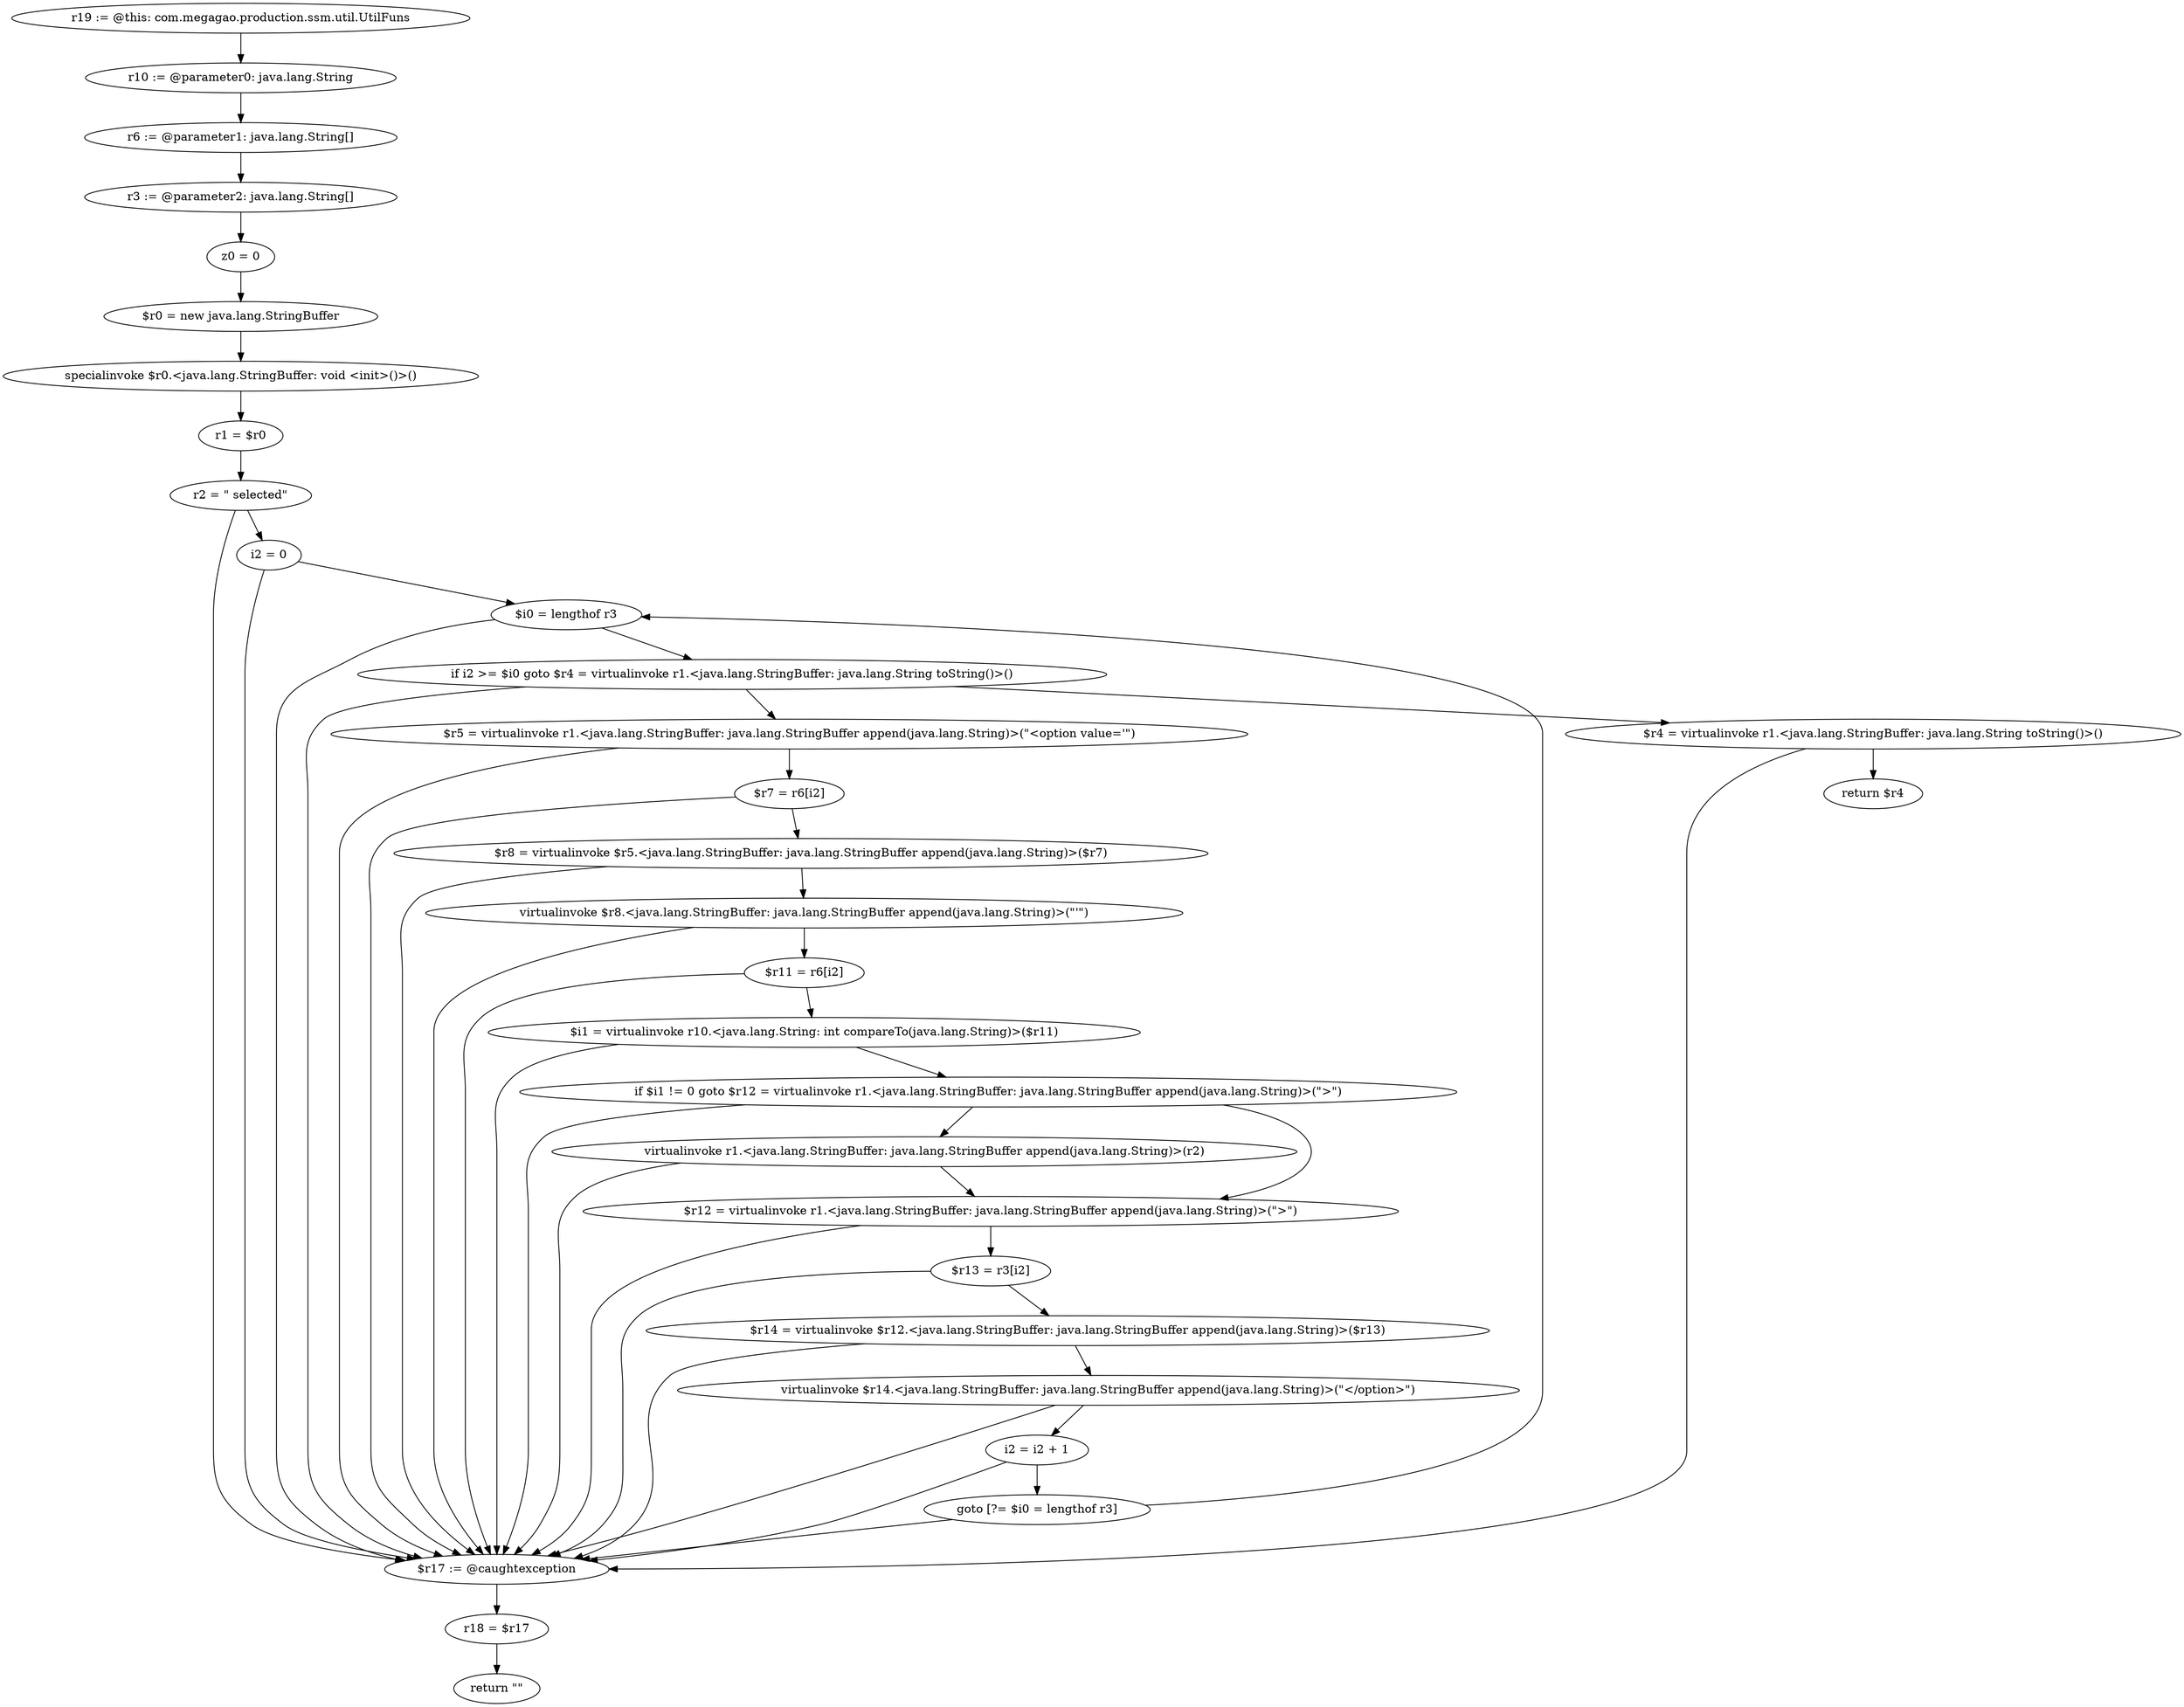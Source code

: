 digraph "unitGraph" {
    "r19 := @this: com.megagao.production.ssm.util.UtilFuns"
    "r10 := @parameter0: java.lang.String"
    "r6 := @parameter1: java.lang.String[]"
    "r3 := @parameter2: java.lang.String[]"
    "z0 = 0"
    "$r0 = new java.lang.StringBuffer"
    "specialinvoke $r0.<java.lang.StringBuffer: void <init>()>()"
    "r1 = $r0"
    "r2 = \" selected\""
    "i2 = 0"
    "$i0 = lengthof r3"
    "if i2 >= $i0 goto $r4 = virtualinvoke r1.<java.lang.StringBuffer: java.lang.String toString()>()"
    "$r5 = virtualinvoke r1.<java.lang.StringBuffer: java.lang.StringBuffer append(java.lang.String)>(\"<option value=\'\")"
    "$r7 = r6[i2]"
    "$r8 = virtualinvoke $r5.<java.lang.StringBuffer: java.lang.StringBuffer append(java.lang.String)>($r7)"
    "virtualinvoke $r8.<java.lang.StringBuffer: java.lang.StringBuffer append(java.lang.String)>(\"\'\")"
    "$r11 = r6[i2]"
    "$i1 = virtualinvoke r10.<java.lang.String: int compareTo(java.lang.String)>($r11)"
    "if $i1 != 0 goto $r12 = virtualinvoke r1.<java.lang.StringBuffer: java.lang.StringBuffer append(java.lang.String)>(\">\")"
    "virtualinvoke r1.<java.lang.StringBuffer: java.lang.StringBuffer append(java.lang.String)>(r2)"
    "$r12 = virtualinvoke r1.<java.lang.StringBuffer: java.lang.StringBuffer append(java.lang.String)>(\">\")"
    "$r13 = r3[i2]"
    "$r14 = virtualinvoke $r12.<java.lang.StringBuffer: java.lang.StringBuffer append(java.lang.String)>($r13)"
    "virtualinvoke $r14.<java.lang.StringBuffer: java.lang.StringBuffer append(java.lang.String)>(\"</option>\")"
    "i2 = i2 + 1"
    "goto [?= $i0 = lengthof r3]"
    "$r4 = virtualinvoke r1.<java.lang.StringBuffer: java.lang.String toString()>()"
    "return $r4"
    "$r17 := @caughtexception"
    "r18 = $r17"
    "return \"\""
    "r19 := @this: com.megagao.production.ssm.util.UtilFuns"->"r10 := @parameter0: java.lang.String";
    "r10 := @parameter0: java.lang.String"->"r6 := @parameter1: java.lang.String[]";
    "r6 := @parameter1: java.lang.String[]"->"r3 := @parameter2: java.lang.String[]";
    "r3 := @parameter2: java.lang.String[]"->"z0 = 0";
    "z0 = 0"->"$r0 = new java.lang.StringBuffer";
    "$r0 = new java.lang.StringBuffer"->"specialinvoke $r0.<java.lang.StringBuffer: void <init>()>()";
    "specialinvoke $r0.<java.lang.StringBuffer: void <init>()>()"->"r1 = $r0";
    "r1 = $r0"->"r2 = \" selected\"";
    "r2 = \" selected\""->"i2 = 0";
    "r2 = \" selected\""->"$r17 := @caughtexception";
    "i2 = 0"->"$i0 = lengthof r3";
    "i2 = 0"->"$r17 := @caughtexception";
    "$i0 = lengthof r3"->"if i2 >= $i0 goto $r4 = virtualinvoke r1.<java.lang.StringBuffer: java.lang.String toString()>()";
    "$i0 = lengthof r3"->"$r17 := @caughtexception";
    "if i2 >= $i0 goto $r4 = virtualinvoke r1.<java.lang.StringBuffer: java.lang.String toString()>()"->"$r5 = virtualinvoke r1.<java.lang.StringBuffer: java.lang.StringBuffer append(java.lang.String)>(\"<option value=\'\")";
    "if i2 >= $i0 goto $r4 = virtualinvoke r1.<java.lang.StringBuffer: java.lang.String toString()>()"->"$r4 = virtualinvoke r1.<java.lang.StringBuffer: java.lang.String toString()>()";
    "if i2 >= $i0 goto $r4 = virtualinvoke r1.<java.lang.StringBuffer: java.lang.String toString()>()"->"$r17 := @caughtexception";
    "$r5 = virtualinvoke r1.<java.lang.StringBuffer: java.lang.StringBuffer append(java.lang.String)>(\"<option value=\'\")"->"$r7 = r6[i2]";
    "$r5 = virtualinvoke r1.<java.lang.StringBuffer: java.lang.StringBuffer append(java.lang.String)>(\"<option value=\'\")"->"$r17 := @caughtexception";
    "$r7 = r6[i2]"->"$r8 = virtualinvoke $r5.<java.lang.StringBuffer: java.lang.StringBuffer append(java.lang.String)>($r7)";
    "$r7 = r6[i2]"->"$r17 := @caughtexception";
    "$r8 = virtualinvoke $r5.<java.lang.StringBuffer: java.lang.StringBuffer append(java.lang.String)>($r7)"->"virtualinvoke $r8.<java.lang.StringBuffer: java.lang.StringBuffer append(java.lang.String)>(\"\'\")";
    "$r8 = virtualinvoke $r5.<java.lang.StringBuffer: java.lang.StringBuffer append(java.lang.String)>($r7)"->"$r17 := @caughtexception";
    "virtualinvoke $r8.<java.lang.StringBuffer: java.lang.StringBuffer append(java.lang.String)>(\"\'\")"->"$r11 = r6[i2]";
    "virtualinvoke $r8.<java.lang.StringBuffer: java.lang.StringBuffer append(java.lang.String)>(\"\'\")"->"$r17 := @caughtexception";
    "$r11 = r6[i2]"->"$i1 = virtualinvoke r10.<java.lang.String: int compareTo(java.lang.String)>($r11)";
    "$r11 = r6[i2]"->"$r17 := @caughtexception";
    "$i1 = virtualinvoke r10.<java.lang.String: int compareTo(java.lang.String)>($r11)"->"if $i1 != 0 goto $r12 = virtualinvoke r1.<java.lang.StringBuffer: java.lang.StringBuffer append(java.lang.String)>(\">\")";
    "$i1 = virtualinvoke r10.<java.lang.String: int compareTo(java.lang.String)>($r11)"->"$r17 := @caughtexception";
    "if $i1 != 0 goto $r12 = virtualinvoke r1.<java.lang.StringBuffer: java.lang.StringBuffer append(java.lang.String)>(\">\")"->"virtualinvoke r1.<java.lang.StringBuffer: java.lang.StringBuffer append(java.lang.String)>(r2)";
    "if $i1 != 0 goto $r12 = virtualinvoke r1.<java.lang.StringBuffer: java.lang.StringBuffer append(java.lang.String)>(\">\")"->"$r12 = virtualinvoke r1.<java.lang.StringBuffer: java.lang.StringBuffer append(java.lang.String)>(\">\")";
    "if $i1 != 0 goto $r12 = virtualinvoke r1.<java.lang.StringBuffer: java.lang.StringBuffer append(java.lang.String)>(\">\")"->"$r17 := @caughtexception";
    "virtualinvoke r1.<java.lang.StringBuffer: java.lang.StringBuffer append(java.lang.String)>(r2)"->"$r12 = virtualinvoke r1.<java.lang.StringBuffer: java.lang.StringBuffer append(java.lang.String)>(\">\")";
    "virtualinvoke r1.<java.lang.StringBuffer: java.lang.StringBuffer append(java.lang.String)>(r2)"->"$r17 := @caughtexception";
    "$r12 = virtualinvoke r1.<java.lang.StringBuffer: java.lang.StringBuffer append(java.lang.String)>(\">\")"->"$r13 = r3[i2]";
    "$r12 = virtualinvoke r1.<java.lang.StringBuffer: java.lang.StringBuffer append(java.lang.String)>(\">\")"->"$r17 := @caughtexception";
    "$r13 = r3[i2]"->"$r14 = virtualinvoke $r12.<java.lang.StringBuffer: java.lang.StringBuffer append(java.lang.String)>($r13)";
    "$r13 = r3[i2]"->"$r17 := @caughtexception";
    "$r14 = virtualinvoke $r12.<java.lang.StringBuffer: java.lang.StringBuffer append(java.lang.String)>($r13)"->"virtualinvoke $r14.<java.lang.StringBuffer: java.lang.StringBuffer append(java.lang.String)>(\"</option>\")";
    "$r14 = virtualinvoke $r12.<java.lang.StringBuffer: java.lang.StringBuffer append(java.lang.String)>($r13)"->"$r17 := @caughtexception";
    "virtualinvoke $r14.<java.lang.StringBuffer: java.lang.StringBuffer append(java.lang.String)>(\"</option>\")"->"i2 = i2 + 1";
    "virtualinvoke $r14.<java.lang.StringBuffer: java.lang.StringBuffer append(java.lang.String)>(\"</option>\")"->"$r17 := @caughtexception";
    "i2 = i2 + 1"->"goto [?= $i0 = lengthof r3]";
    "i2 = i2 + 1"->"$r17 := @caughtexception";
    "goto [?= $i0 = lengthof r3]"->"$i0 = lengthof r3";
    "goto [?= $i0 = lengthof r3]"->"$r17 := @caughtexception";
    "$r4 = virtualinvoke r1.<java.lang.StringBuffer: java.lang.String toString()>()"->"return $r4";
    "$r4 = virtualinvoke r1.<java.lang.StringBuffer: java.lang.String toString()>()"->"$r17 := @caughtexception";
    "$r17 := @caughtexception"->"r18 = $r17";
    "r18 = $r17"->"return \"\"";
}
